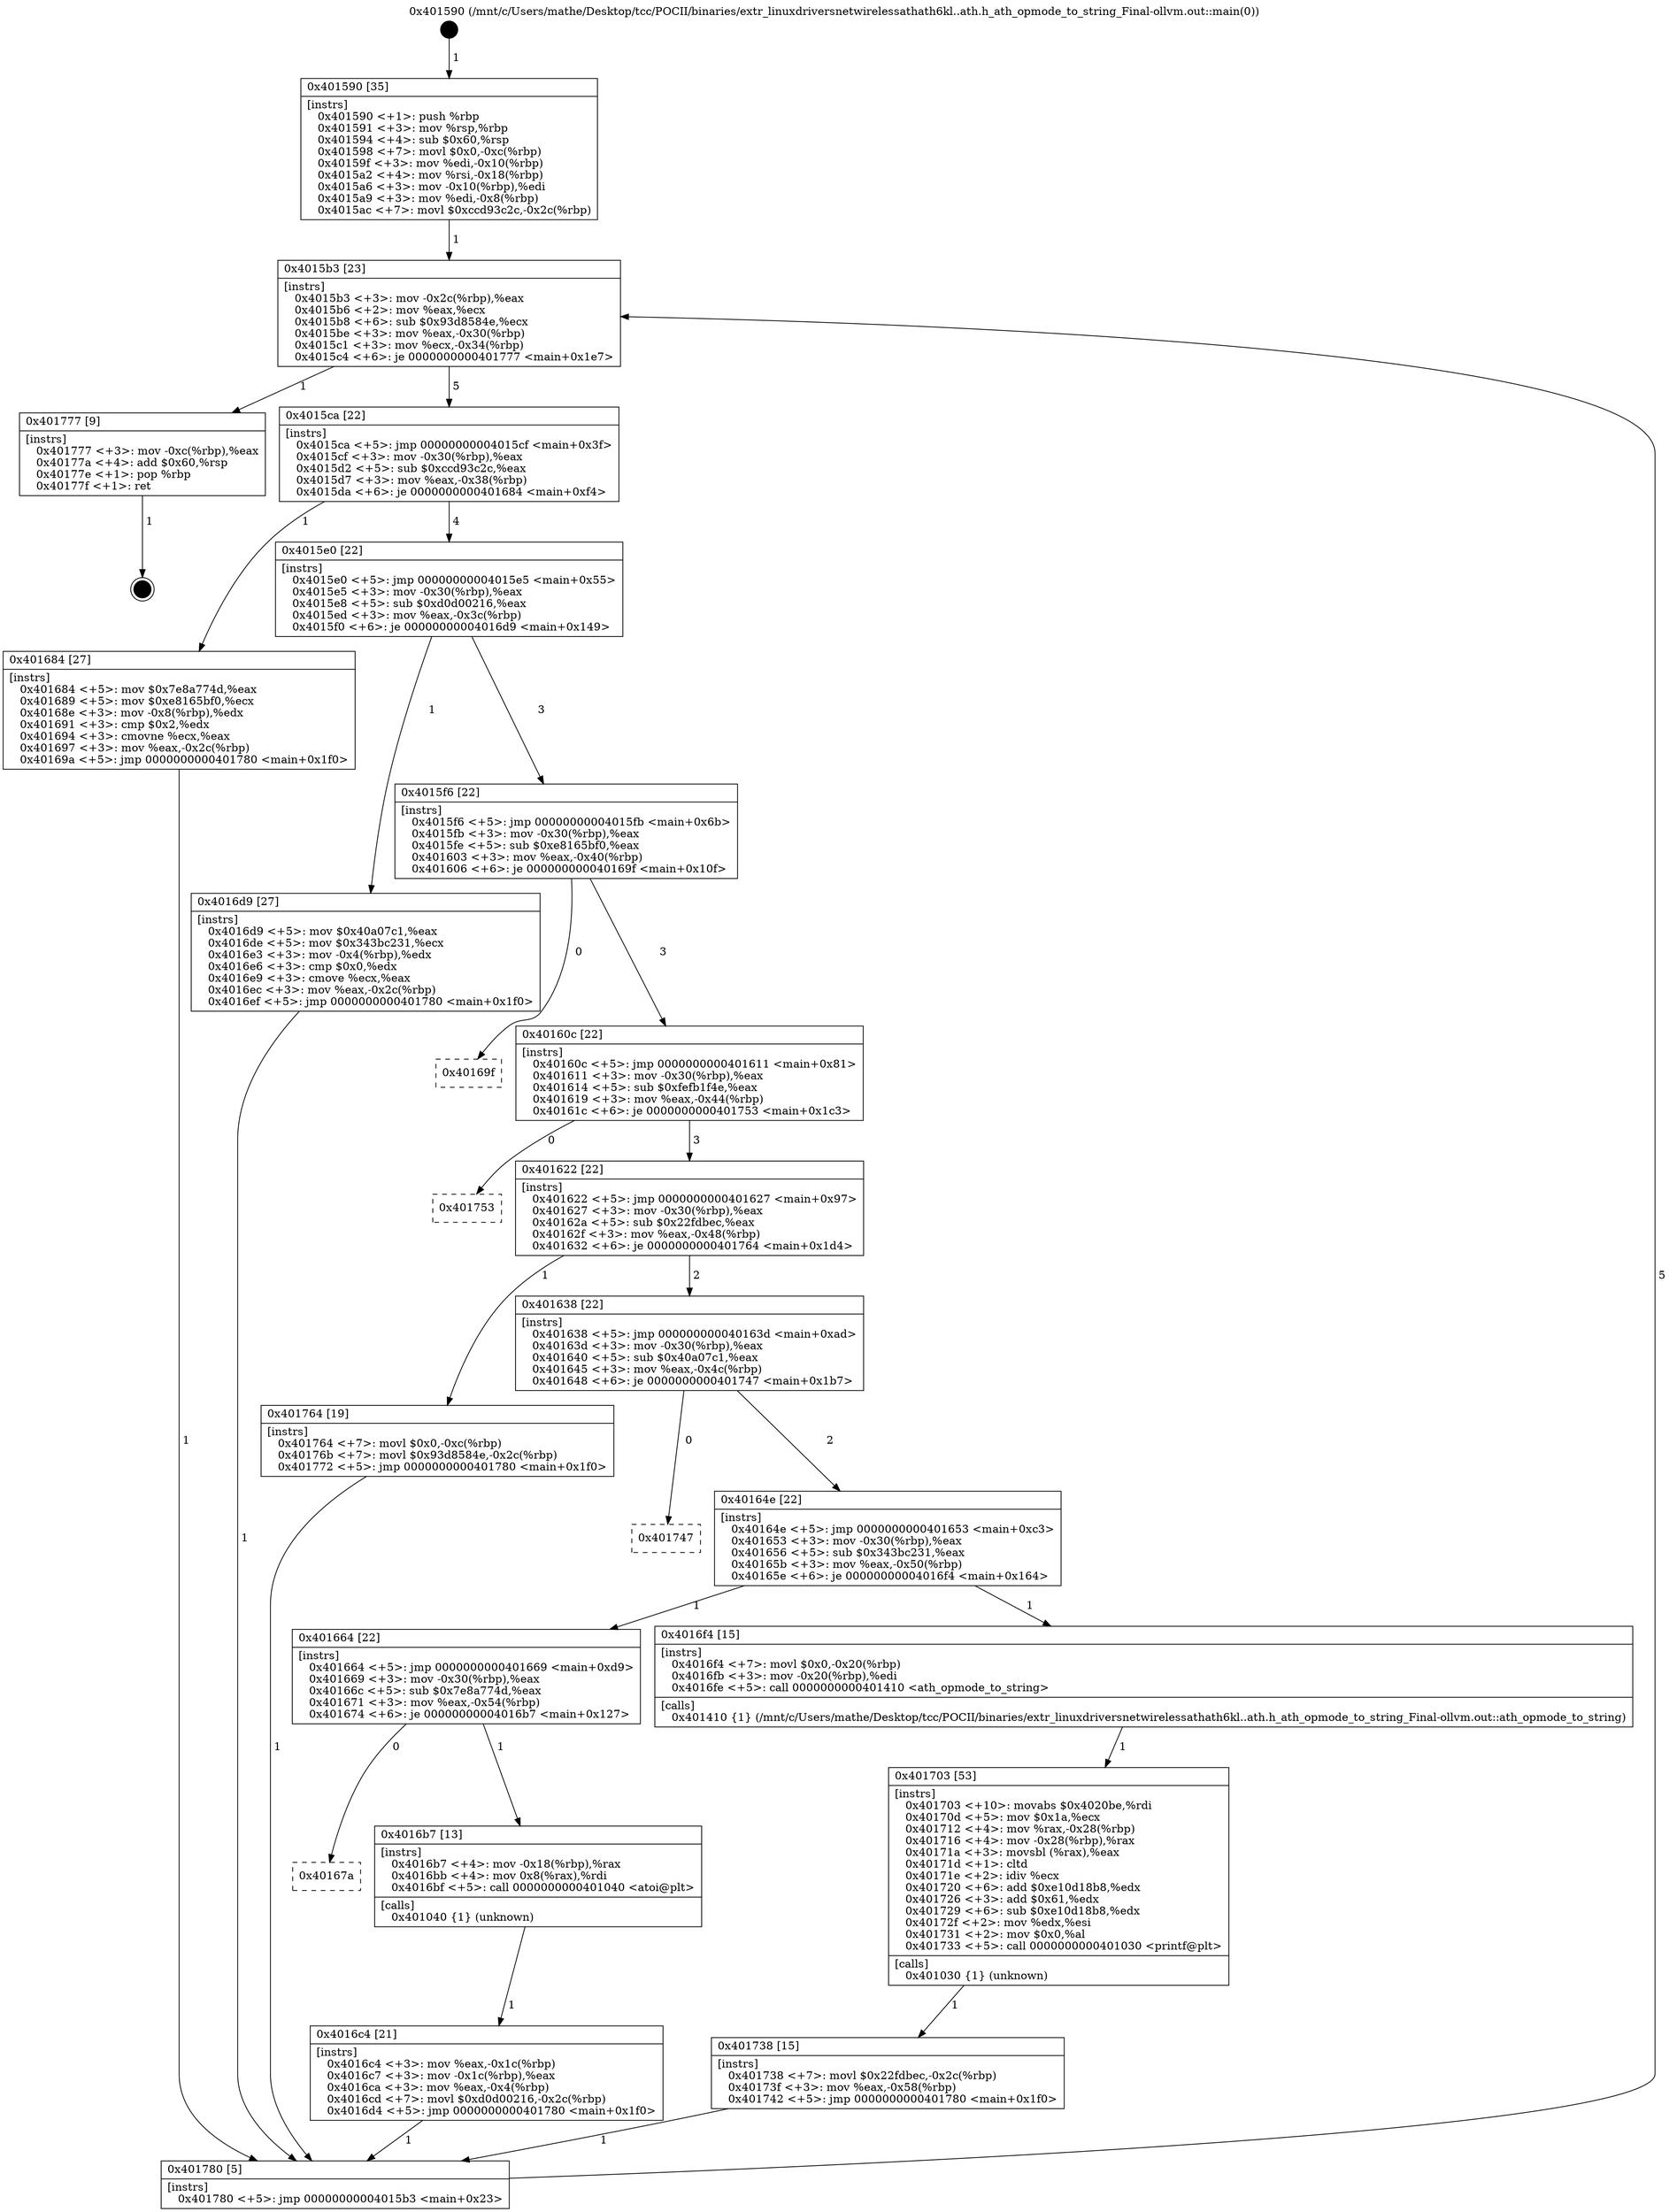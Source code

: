 digraph "0x401590" {
  label = "0x401590 (/mnt/c/Users/mathe/Desktop/tcc/POCII/binaries/extr_linuxdriversnetwirelessathath6kl..ath.h_ath_opmode_to_string_Final-ollvm.out::main(0))"
  labelloc = "t"
  node[shape=record]

  Entry [label="",width=0.3,height=0.3,shape=circle,fillcolor=black,style=filled]
  "0x4015b3" [label="{
     0x4015b3 [23]\l
     | [instrs]\l
     &nbsp;&nbsp;0x4015b3 \<+3\>: mov -0x2c(%rbp),%eax\l
     &nbsp;&nbsp;0x4015b6 \<+2\>: mov %eax,%ecx\l
     &nbsp;&nbsp;0x4015b8 \<+6\>: sub $0x93d8584e,%ecx\l
     &nbsp;&nbsp;0x4015be \<+3\>: mov %eax,-0x30(%rbp)\l
     &nbsp;&nbsp;0x4015c1 \<+3\>: mov %ecx,-0x34(%rbp)\l
     &nbsp;&nbsp;0x4015c4 \<+6\>: je 0000000000401777 \<main+0x1e7\>\l
  }"]
  "0x401777" [label="{
     0x401777 [9]\l
     | [instrs]\l
     &nbsp;&nbsp;0x401777 \<+3\>: mov -0xc(%rbp),%eax\l
     &nbsp;&nbsp;0x40177a \<+4\>: add $0x60,%rsp\l
     &nbsp;&nbsp;0x40177e \<+1\>: pop %rbp\l
     &nbsp;&nbsp;0x40177f \<+1\>: ret\l
  }"]
  "0x4015ca" [label="{
     0x4015ca [22]\l
     | [instrs]\l
     &nbsp;&nbsp;0x4015ca \<+5\>: jmp 00000000004015cf \<main+0x3f\>\l
     &nbsp;&nbsp;0x4015cf \<+3\>: mov -0x30(%rbp),%eax\l
     &nbsp;&nbsp;0x4015d2 \<+5\>: sub $0xccd93c2c,%eax\l
     &nbsp;&nbsp;0x4015d7 \<+3\>: mov %eax,-0x38(%rbp)\l
     &nbsp;&nbsp;0x4015da \<+6\>: je 0000000000401684 \<main+0xf4\>\l
  }"]
  Exit [label="",width=0.3,height=0.3,shape=circle,fillcolor=black,style=filled,peripheries=2]
  "0x401684" [label="{
     0x401684 [27]\l
     | [instrs]\l
     &nbsp;&nbsp;0x401684 \<+5\>: mov $0x7e8a774d,%eax\l
     &nbsp;&nbsp;0x401689 \<+5\>: mov $0xe8165bf0,%ecx\l
     &nbsp;&nbsp;0x40168e \<+3\>: mov -0x8(%rbp),%edx\l
     &nbsp;&nbsp;0x401691 \<+3\>: cmp $0x2,%edx\l
     &nbsp;&nbsp;0x401694 \<+3\>: cmovne %ecx,%eax\l
     &nbsp;&nbsp;0x401697 \<+3\>: mov %eax,-0x2c(%rbp)\l
     &nbsp;&nbsp;0x40169a \<+5\>: jmp 0000000000401780 \<main+0x1f0\>\l
  }"]
  "0x4015e0" [label="{
     0x4015e0 [22]\l
     | [instrs]\l
     &nbsp;&nbsp;0x4015e0 \<+5\>: jmp 00000000004015e5 \<main+0x55\>\l
     &nbsp;&nbsp;0x4015e5 \<+3\>: mov -0x30(%rbp),%eax\l
     &nbsp;&nbsp;0x4015e8 \<+5\>: sub $0xd0d00216,%eax\l
     &nbsp;&nbsp;0x4015ed \<+3\>: mov %eax,-0x3c(%rbp)\l
     &nbsp;&nbsp;0x4015f0 \<+6\>: je 00000000004016d9 \<main+0x149\>\l
  }"]
  "0x401780" [label="{
     0x401780 [5]\l
     | [instrs]\l
     &nbsp;&nbsp;0x401780 \<+5\>: jmp 00000000004015b3 \<main+0x23\>\l
  }"]
  "0x401590" [label="{
     0x401590 [35]\l
     | [instrs]\l
     &nbsp;&nbsp;0x401590 \<+1\>: push %rbp\l
     &nbsp;&nbsp;0x401591 \<+3\>: mov %rsp,%rbp\l
     &nbsp;&nbsp;0x401594 \<+4\>: sub $0x60,%rsp\l
     &nbsp;&nbsp;0x401598 \<+7\>: movl $0x0,-0xc(%rbp)\l
     &nbsp;&nbsp;0x40159f \<+3\>: mov %edi,-0x10(%rbp)\l
     &nbsp;&nbsp;0x4015a2 \<+4\>: mov %rsi,-0x18(%rbp)\l
     &nbsp;&nbsp;0x4015a6 \<+3\>: mov -0x10(%rbp),%edi\l
     &nbsp;&nbsp;0x4015a9 \<+3\>: mov %edi,-0x8(%rbp)\l
     &nbsp;&nbsp;0x4015ac \<+7\>: movl $0xccd93c2c,-0x2c(%rbp)\l
  }"]
  "0x401738" [label="{
     0x401738 [15]\l
     | [instrs]\l
     &nbsp;&nbsp;0x401738 \<+7\>: movl $0x22fdbec,-0x2c(%rbp)\l
     &nbsp;&nbsp;0x40173f \<+3\>: mov %eax,-0x58(%rbp)\l
     &nbsp;&nbsp;0x401742 \<+5\>: jmp 0000000000401780 \<main+0x1f0\>\l
  }"]
  "0x4016d9" [label="{
     0x4016d9 [27]\l
     | [instrs]\l
     &nbsp;&nbsp;0x4016d9 \<+5\>: mov $0x40a07c1,%eax\l
     &nbsp;&nbsp;0x4016de \<+5\>: mov $0x343bc231,%ecx\l
     &nbsp;&nbsp;0x4016e3 \<+3\>: mov -0x4(%rbp),%edx\l
     &nbsp;&nbsp;0x4016e6 \<+3\>: cmp $0x0,%edx\l
     &nbsp;&nbsp;0x4016e9 \<+3\>: cmove %ecx,%eax\l
     &nbsp;&nbsp;0x4016ec \<+3\>: mov %eax,-0x2c(%rbp)\l
     &nbsp;&nbsp;0x4016ef \<+5\>: jmp 0000000000401780 \<main+0x1f0\>\l
  }"]
  "0x4015f6" [label="{
     0x4015f6 [22]\l
     | [instrs]\l
     &nbsp;&nbsp;0x4015f6 \<+5\>: jmp 00000000004015fb \<main+0x6b\>\l
     &nbsp;&nbsp;0x4015fb \<+3\>: mov -0x30(%rbp),%eax\l
     &nbsp;&nbsp;0x4015fe \<+5\>: sub $0xe8165bf0,%eax\l
     &nbsp;&nbsp;0x401603 \<+3\>: mov %eax,-0x40(%rbp)\l
     &nbsp;&nbsp;0x401606 \<+6\>: je 000000000040169f \<main+0x10f\>\l
  }"]
  "0x401703" [label="{
     0x401703 [53]\l
     | [instrs]\l
     &nbsp;&nbsp;0x401703 \<+10\>: movabs $0x4020be,%rdi\l
     &nbsp;&nbsp;0x40170d \<+5\>: mov $0x1a,%ecx\l
     &nbsp;&nbsp;0x401712 \<+4\>: mov %rax,-0x28(%rbp)\l
     &nbsp;&nbsp;0x401716 \<+4\>: mov -0x28(%rbp),%rax\l
     &nbsp;&nbsp;0x40171a \<+3\>: movsbl (%rax),%eax\l
     &nbsp;&nbsp;0x40171d \<+1\>: cltd\l
     &nbsp;&nbsp;0x40171e \<+2\>: idiv %ecx\l
     &nbsp;&nbsp;0x401720 \<+6\>: add $0xe10d18b8,%edx\l
     &nbsp;&nbsp;0x401726 \<+3\>: add $0x61,%edx\l
     &nbsp;&nbsp;0x401729 \<+6\>: sub $0xe10d18b8,%edx\l
     &nbsp;&nbsp;0x40172f \<+2\>: mov %edx,%esi\l
     &nbsp;&nbsp;0x401731 \<+2\>: mov $0x0,%al\l
     &nbsp;&nbsp;0x401733 \<+5\>: call 0000000000401030 \<printf@plt\>\l
     | [calls]\l
     &nbsp;&nbsp;0x401030 \{1\} (unknown)\l
  }"]
  "0x40169f" [label="{
     0x40169f\l
  }", style=dashed]
  "0x40160c" [label="{
     0x40160c [22]\l
     | [instrs]\l
     &nbsp;&nbsp;0x40160c \<+5\>: jmp 0000000000401611 \<main+0x81\>\l
     &nbsp;&nbsp;0x401611 \<+3\>: mov -0x30(%rbp),%eax\l
     &nbsp;&nbsp;0x401614 \<+5\>: sub $0xfefb1f4e,%eax\l
     &nbsp;&nbsp;0x401619 \<+3\>: mov %eax,-0x44(%rbp)\l
     &nbsp;&nbsp;0x40161c \<+6\>: je 0000000000401753 \<main+0x1c3\>\l
  }"]
  "0x4016c4" [label="{
     0x4016c4 [21]\l
     | [instrs]\l
     &nbsp;&nbsp;0x4016c4 \<+3\>: mov %eax,-0x1c(%rbp)\l
     &nbsp;&nbsp;0x4016c7 \<+3\>: mov -0x1c(%rbp),%eax\l
     &nbsp;&nbsp;0x4016ca \<+3\>: mov %eax,-0x4(%rbp)\l
     &nbsp;&nbsp;0x4016cd \<+7\>: movl $0xd0d00216,-0x2c(%rbp)\l
     &nbsp;&nbsp;0x4016d4 \<+5\>: jmp 0000000000401780 \<main+0x1f0\>\l
  }"]
  "0x401753" [label="{
     0x401753\l
  }", style=dashed]
  "0x401622" [label="{
     0x401622 [22]\l
     | [instrs]\l
     &nbsp;&nbsp;0x401622 \<+5\>: jmp 0000000000401627 \<main+0x97\>\l
     &nbsp;&nbsp;0x401627 \<+3\>: mov -0x30(%rbp),%eax\l
     &nbsp;&nbsp;0x40162a \<+5\>: sub $0x22fdbec,%eax\l
     &nbsp;&nbsp;0x40162f \<+3\>: mov %eax,-0x48(%rbp)\l
     &nbsp;&nbsp;0x401632 \<+6\>: je 0000000000401764 \<main+0x1d4\>\l
  }"]
  "0x40167a" [label="{
     0x40167a\l
  }", style=dashed]
  "0x401764" [label="{
     0x401764 [19]\l
     | [instrs]\l
     &nbsp;&nbsp;0x401764 \<+7\>: movl $0x0,-0xc(%rbp)\l
     &nbsp;&nbsp;0x40176b \<+7\>: movl $0x93d8584e,-0x2c(%rbp)\l
     &nbsp;&nbsp;0x401772 \<+5\>: jmp 0000000000401780 \<main+0x1f0\>\l
  }"]
  "0x401638" [label="{
     0x401638 [22]\l
     | [instrs]\l
     &nbsp;&nbsp;0x401638 \<+5\>: jmp 000000000040163d \<main+0xad\>\l
     &nbsp;&nbsp;0x40163d \<+3\>: mov -0x30(%rbp),%eax\l
     &nbsp;&nbsp;0x401640 \<+5\>: sub $0x40a07c1,%eax\l
     &nbsp;&nbsp;0x401645 \<+3\>: mov %eax,-0x4c(%rbp)\l
     &nbsp;&nbsp;0x401648 \<+6\>: je 0000000000401747 \<main+0x1b7\>\l
  }"]
  "0x4016b7" [label="{
     0x4016b7 [13]\l
     | [instrs]\l
     &nbsp;&nbsp;0x4016b7 \<+4\>: mov -0x18(%rbp),%rax\l
     &nbsp;&nbsp;0x4016bb \<+4\>: mov 0x8(%rax),%rdi\l
     &nbsp;&nbsp;0x4016bf \<+5\>: call 0000000000401040 \<atoi@plt\>\l
     | [calls]\l
     &nbsp;&nbsp;0x401040 \{1\} (unknown)\l
  }"]
  "0x401747" [label="{
     0x401747\l
  }", style=dashed]
  "0x40164e" [label="{
     0x40164e [22]\l
     | [instrs]\l
     &nbsp;&nbsp;0x40164e \<+5\>: jmp 0000000000401653 \<main+0xc3\>\l
     &nbsp;&nbsp;0x401653 \<+3\>: mov -0x30(%rbp),%eax\l
     &nbsp;&nbsp;0x401656 \<+5\>: sub $0x343bc231,%eax\l
     &nbsp;&nbsp;0x40165b \<+3\>: mov %eax,-0x50(%rbp)\l
     &nbsp;&nbsp;0x40165e \<+6\>: je 00000000004016f4 \<main+0x164\>\l
  }"]
  "0x401664" [label="{
     0x401664 [22]\l
     | [instrs]\l
     &nbsp;&nbsp;0x401664 \<+5\>: jmp 0000000000401669 \<main+0xd9\>\l
     &nbsp;&nbsp;0x401669 \<+3\>: mov -0x30(%rbp),%eax\l
     &nbsp;&nbsp;0x40166c \<+5\>: sub $0x7e8a774d,%eax\l
     &nbsp;&nbsp;0x401671 \<+3\>: mov %eax,-0x54(%rbp)\l
     &nbsp;&nbsp;0x401674 \<+6\>: je 00000000004016b7 \<main+0x127\>\l
  }"]
  "0x4016f4" [label="{
     0x4016f4 [15]\l
     | [instrs]\l
     &nbsp;&nbsp;0x4016f4 \<+7\>: movl $0x0,-0x20(%rbp)\l
     &nbsp;&nbsp;0x4016fb \<+3\>: mov -0x20(%rbp),%edi\l
     &nbsp;&nbsp;0x4016fe \<+5\>: call 0000000000401410 \<ath_opmode_to_string\>\l
     | [calls]\l
     &nbsp;&nbsp;0x401410 \{1\} (/mnt/c/Users/mathe/Desktop/tcc/POCII/binaries/extr_linuxdriversnetwirelessathath6kl..ath.h_ath_opmode_to_string_Final-ollvm.out::ath_opmode_to_string)\l
  }"]
  Entry -> "0x401590" [label=" 1"]
  "0x4015b3" -> "0x401777" [label=" 1"]
  "0x4015b3" -> "0x4015ca" [label=" 5"]
  "0x401777" -> Exit [label=" 1"]
  "0x4015ca" -> "0x401684" [label=" 1"]
  "0x4015ca" -> "0x4015e0" [label=" 4"]
  "0x401684" -> "0x401780" [label=" 1"]
  "0x401590" -> "0x4015b3" [label=" 1"]
  "0x401780" -> "0x4015b3" [label=" 5"]
  "0x401764" -> "0x401780" [label=" 1"]
  "0x4015e0" -> "0x4016d9" [label=" 1"]
  "0x4015e0" -> "0x4015f6" [label=" 3"]
  "0x401738" -> "0x401780" [label=" 1"]
  "0x4015f6" -> "0x40169f" [label=" 0"]
  "0x4015f6" -> "0x40160c" [label=" 3"]
  "0x401703" -> "0x401738" [label=" 1"]
  "0x40160c" -> "0x401753" [label=" 0"]
  "0x40160c" -> "0x401622" [label=" 3"]
  "0x4016f4" -> "0x401703" [label=" 1"]
  "0x401622" -> "0x401764" [label=" 1"]
  "0x401622" -> "0x401638" [label=" 2"]
  "0x4016d9" -> "0x401780" [label=" 1"]
  "0x401638" -> "0x401747" [label=" 0"]
  "0x401638" -> "0x40164e" [label=" 2"]
  "0x4016c4" -> "0x401780" [label=" 1"]
  "0x40164e" -> "0x4016f4" [label=" 1"]
  "0x40164e" -> "0x401664" [label=" 1"]
  "0x4016b7" -> "0x4016c4" [label=" 1"]
  "0x401664" -> "0x4016b7" [label=" 1"]
  "0x401664" -> "0x40167a" [label=" 0"]
}
